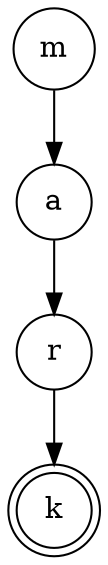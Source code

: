 digraph {   
    node [shape = doublecircle, color = black] k ;
    node [shape = circle];
    node [color= black];
    m -> a -> r -> k;	
}
